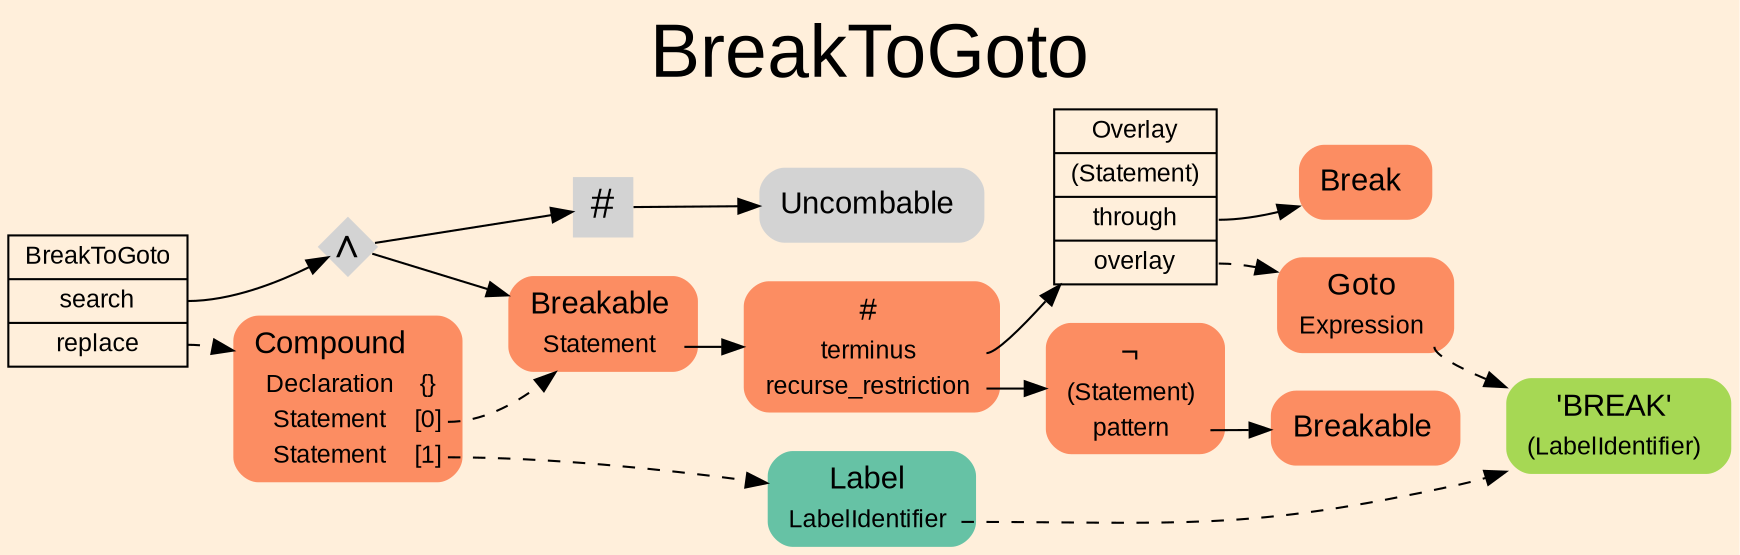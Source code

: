 digraph "BreakToGoto" {
label = "BreakToGoto"
labelloc = t
fontsize = "36"
graph [
    rankdir = "LR"
    ranksep = 0.3
    bgcolor = antiquewhite1
    color = black
    fontcolor = black
    fontname = "Arial"
];
node [
    fontname = "Arial"
];
edge [
    fontname = "Arial"
];

// -------------------- transformation figure --------------------
"CR#P34-0" [
    shape = "record"
    fillcolor = antiquewhite1
    label = "<fixed> BreakToGoto | <port0> search | <port1> replace"
    style = "filled"
    fontsize = "12"
    color = black
    fontcolor = black
];

"#B-2-606" [
    shape = "diamond"
    label = <∧>
    style = "filled"
    fontsize = "20"
    penwidth = 0.0
    fixedsize = true
    width = 0.4
    height = 0.4
];

"#B-2-596" [
    shape = "plaintext"
    fillcolor = "/set28/2"
    label = <<TABLE BORDER="0" CELLBORDER="0" CELLSPACING="0">
     <TR><TD><FONT POINT-SIZE="15.0">Breakable</FONT></TD><TD></TD></TR>
     <TR><TD>Statement</TD><TD PORT="port0"></TD></TR>
    </TABLE>>
    style = "rounded,filled"
    fontsize = "12"
];

"#B-2-598" [
    shape = "plaintext"
    fillcolor = "/set28/2"
    label = <<TABLE BORDER="0" CELLBORDER="0" CELLSPACING="0">
     <TR><TD><FONT POINT-SIZE="15.0">#</FONT></TD><TD></TD></TR>
     <TR><TD>terminus</TD><TD PORT="port0"></TD></TR>
     <TR><TD>recurse_restriction</TD><TD PORT="port1"></TD></TR>
    </TABLE>>
    style = "rounded,filled"
    fontsize = "12"
];

"#B-2-599" [
    shape = "record"
    fillcolor = antiquewhite1
    label = "<fixed> Overlay | <port0> (Statement) | <port1> through | <port2> overlay"
    style = "filled"
    fontsize = "12"
    color = black
    fontcolor = black
];

"#B-2-601" [
    shape = "plaintext"
    fillcolor = "/set28/2"
    label = <<TABLE BORDER="0" CELLBORDER="0" CELLSPACING="0">
     <TR><TD><FONT POINT-SIZE="15.0">Break</FONT></TD><TD></TD></TR>
    </TABLE>>
    style = "rounded,filled"
    fontsize = "12"
];

"#B-2-602" [
    shape = "plaintext"
    fillcolor = "/set28/2"
    label = <<TABLE BORDER="0" CELLBORDER="0" CELLSPACING="0">
     <TR><TD><FONT POINT-SIZE="15.0">Goto</FONT></TD><TD></TD></TR>
     <TR><TD>Expression</TD><TD PORT="port0"></TD></TR>
    </TABLE>>
    style = "rounded,filled"
    fontsize = "12"
];

"#B-2-603" [
    shape = "plaintext"
    fillcolor = "/set28/5"
    label = <<TABLE BORDER="0" CELLBORDER="0" CELLSPACING="0">
     <TR><TD><FONT POINT-SIZE="15.0">'BREAK'</FONT></TD><TD></TD></TR>
     <TR><TD>(LabelIdentifier)</TD><TD PORT="port0"></TD></TR>
    </TABLE>>
    style = "rounded,filled"
    fontsize = "12"
];

"#B-2-600" [
    shape = "plaintext"
    fillcolor = "/set28/2"
    label = <<TABLE BORDER="0" CELLBORDER="0" CELLSPACING="0">
     <TR><TD><FONT POINT-SIZE="15.0">¬</FONT></TD><TD></TD></TR>
     <TR><TD>(Statement)</TD><TD PORT="port0"></TD></TR>
     <TR><TD>pattern</TD><TD PORT="port1"></TD></TR>
    </TABLE>>
    style = "rounded,filled"
    fontsize = "12"
];

"#B-2-597" [
    shape = "plaintext"
    fillcolor = "/set28/2"
    label = <<TABLE BORDER="0" CELLBORDER="0" CELLSPACING="0">
     <TR><TD><FONT POINT-SIZE="15.0">Breakable</FONT></TD><TD></TD></TR>
    </TABLE>>
    style = "rounded,filled"
    fontsize = "12"
];

"#B-4-1" [
    shape = "square"
    label = <#>
    style = "filled"
    fontsize = "20"
    penwidth = 0.0
    fixedsize = true
    width = 0.4
    height = 0.4
];

"#B-2-607" [
    shape = "plaintext"
    label = <<TABLE BORDER="0" CELLBORDER="0" CELLSPACING="0">
     <TR><TD><FONT POINT-SIZE="15.0">Uncombable</FONT></TD><TD></TD></TR>
    </TABLE>>
    style = "rounded,filled"
    fontsize = "12"
];

"#B-2-605" [
    shape = "plaintext"
    fillcolor = "/set28/2"
    label = <<TABLE BORDER="0" CELLBORDER="0" CELLSPACING="0">
     <TR><TD><FONT POINT-SIZE="15.0">Compound</FONT></TD><TD></TD></TR>
     <TR><TD>Declaration</TD><TD PORT="port0">{}</TD></TR>
     <TR><TD>Statement</TD><TD PORT="port1">[0]</TD></TR>
     <TR><TD>Statement</TD><TD PORT="port2">[1]</TD></TR>
    </TABLE>>
    style = "rounded,filled"
    fontsize = "12"
];

"#B-2-604" [
    shape = "plaintext"
    fillcolor = "/set28/1"
    label = <<TABLE BORDER="0" CELLBORDER="0" CELLSPACING="0">
     <TR><TD><FONT POINT-SIZE="15.0">Label</FONT></TD><TD></TD></TR>
     <TR><TD>LabelIdentifier</TD><TD PORT="port0"></TD></TR>
    </TABLE>>
    style = "rounded,filled"
    fontsize = "12"
];


// -------------------- links --------------------
// links for block CR#P34-0
"CR#P34-0":port0 -> "#B-2-606" [
    color = black
    fontcolor = black
];

"CR#P34-0":port1 -> "#B-2-605" [
    style="dashed"
    color = black
    fontcolor = black
];

// links for block #B-2-606
"#B-2-606" -> "#B-2-596" [
    color = black
    fontcolor = black
];

"#B-2-606" -> "#B-4-1" [
    color = black
    fontcolor = black
];

// links for block #B-2-596
"#B-2-596":port0 -> "#B-2-598" [
    color = black
    fontcolor = black
];

// links for block #B-2-598
"#B-2-598":port0 -> "#B-2-599" [
    color = black
    fontcolor = black
];

"#B-2-598":port1 -> "#B-2-600" [
    color = black
    fontcolor = black
];

// links for block #B-2-599
"#B-2-599":port1 -> "#B-2-601" [
    color = black
    fontcolor = black
];

"#B-2-599":port2 -> "#B-2-602" [
    style="dashed"
    color = black
    fontcolor = black
];

// links for block #B-2-601
// links for block #B-2-602
"#B-2-602":port0 -> "#B-2-603" [
    style="dashed"
    color = black
    fontcolor = black
];

// links for block #B-2-603
// links for block #B-2-600
"#B-2-600":port1 -> "#B-2-597" [
    color = black
    fontcolor = black
];

// links for block #B-2-597
// links for block #B-4-1
"#B-4-1" -> "#B-2-607" [
    color = black
    fontcolor = black
];

// links for block #B-2-607
// links for block #B-2-605
"#B-2-605":port1 -> "#B-2-596" [
    style="dashed"
    color = black
    fontcolor = black
];

"#B-2-605":port2 -> "#B-2-604" [
    style="dashed"
    color = black
    fontcolor = black
];

// links for block #B-2-604
"#B-2-604":port0 -> "#B-2-603" [
    style="dashed"
    color = black
    fontcolor = black
];

}

